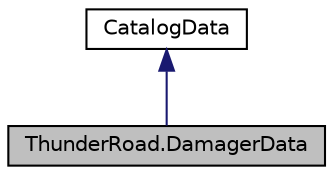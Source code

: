 digraph "ThunderRoad.DamagerData"
{
 // LATEX_PDF_SIZE
  edge [fontname="Helvetica",fontsize="10",labelfontname="Helvetica",labelfontsize="10"];
  node [fontname="Helvetica",fontsize="10",shape=record];
  Node1 [label="ThunderRoad.DamagerData",height=0.2,width=0.4,color="black", fillcolor="grey75", style="filled", fontcolor="black",tooltip="Class DamagerData. Implements the ThunderRoad.CatalogData"];
  Node2 -> Node1 [dir="back",color="midnightblue",fontsize="10",style="solid",fontname="Helvetica"];
  Node2 [label="CatalogData",height=0.2,width=0.4,color="black", fillcolor="white", style="filled",URL="$class_thunder_road_1_1_catalog_data.html",tooltip="Class CatalogData."];
}
